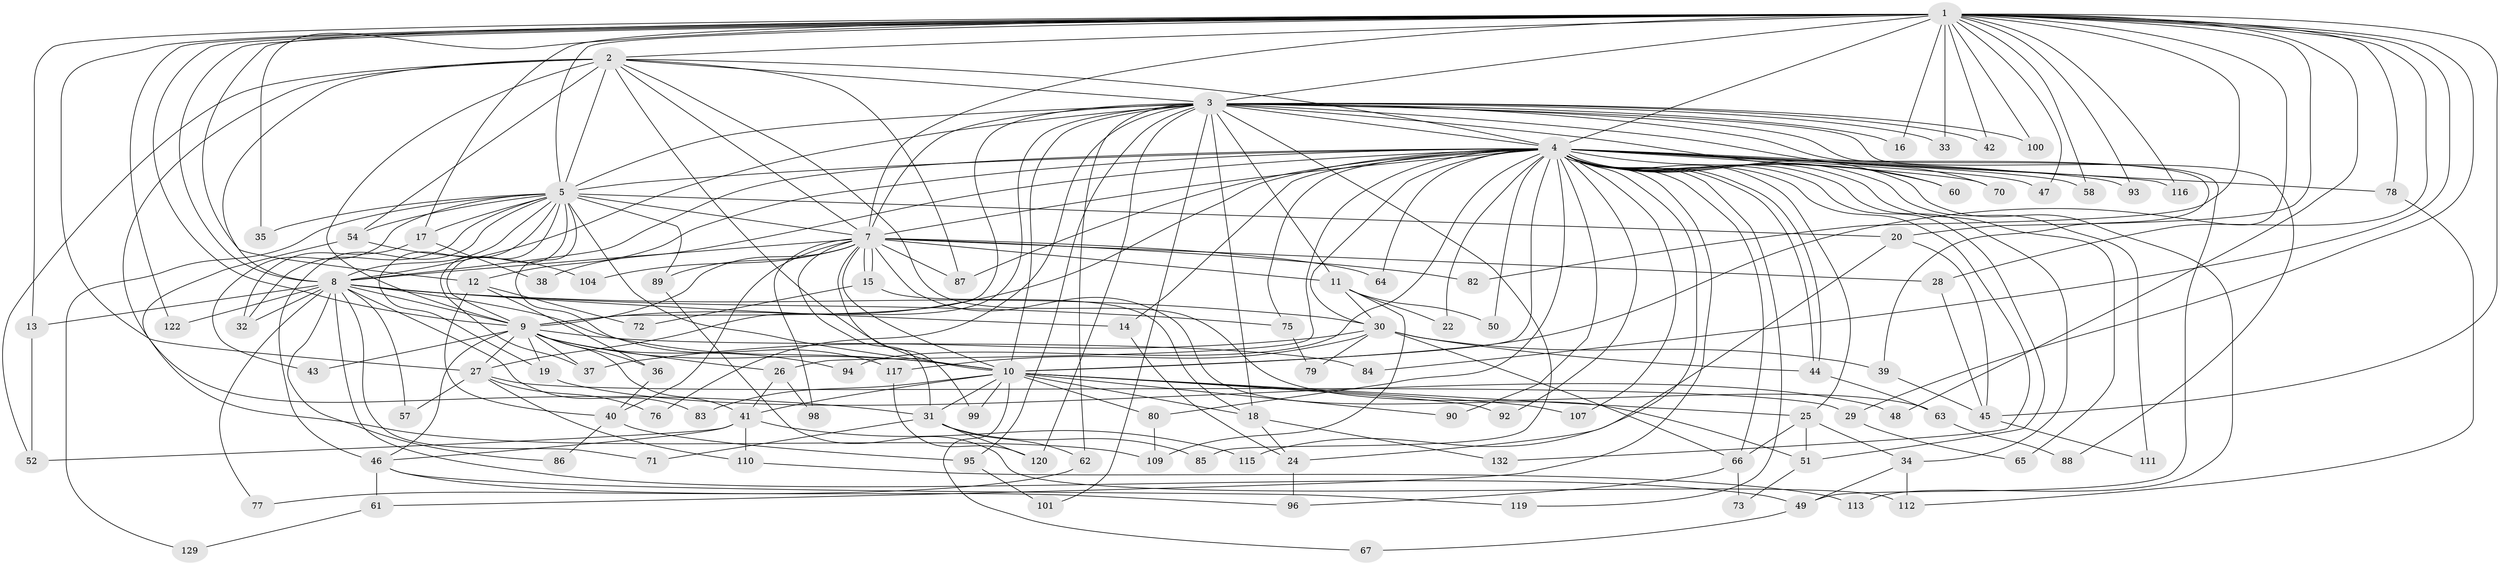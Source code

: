// original degree distribution, {31: 0.007575757575757576, 14: 0.007575757575757576, 27: 0.007575757575757576, 32: 0.007575757575757576, 22: 0.007575757575757576, 24: 0.007575757575757576, 25: 0.007575757575757576, 19: 0.015151515151515152, 20: 0.007575757575757576, 6: 0.030303030303030304, 5: 0.05303030303030303, 3: 0.24242424242424243, 2: 0.5075757575757576, 4: 0.07575757575757576, 9: 0.007575757575757576, 7: 0.007575757575757576}
// Generated by graph-tools (version 1.1) at 2025/11/02/27/25 16:11:02]
// undirected, 103 vertices, 246 edges
graph export_dot {
graph [start="1"]
  node [color=gray90,style=filled];
  1 [super="+91"];
  2 [super="+23"];
  3 [super="+124"];
  4 [super="+6"];
  5 [super="+121"];
  7 [super="+59"];
  8 [super="+69"];
  9 [super="+55"];
  10 [super="+21"];
  11;
  12;
  13;
  14;
  15;
  16;
  17 [super="+74"];
  18;
  19;
  20 [super="+103"];
  22;
  24 [super="+105"];
  25 [super="+106"];
  26;
  27 [super="+53"];
  28;
  29;
  30;
  31 [super="+56"];
  32;
  33;
  34 [super="+97"];
  35;
  36 [super="+131"];
  37 [super="+130"];
  38;
  39;
  40;
  41 [super="+114"];
  42;
  43;
  44 [super="+81"];
  45 [super="+102"];
  46;
  47;
  48;
  49 [super="+128"];
  50;
  51;
  52 [super="+123"];
  54;
  57;
  58;
  60;
  61;
  62;
  63;
  64;
  65;
  66 [super="+68"];
  67;
  70;
  71;
  72;
  73;
  75;
  76;
  77;
  78;
  79;
  80 [super="+127"];
  82;
  83;
  84;
  85;
  86;
  87 [super="+108"];
  88;
  89;
  90;
  92;
  93;
  94;
  95;
  96 [super="+118"];
  98;
  99;
  100;
  101;
  104;
  107;
  109;
  110;
  111;
  112 [super="+125"];
  113;
  115;
  116;
  117;
  119;
  120 [super="+126"];
  122;
  129;
  132;
  1 -- 2;
  1 -- 3;
  1 -- 4 [weight=2];
  1 -- 5;
  1 -- 7;
  1 -- 8;
  1 -- 9;
  1 -- 10;
  1 -- 12;
  1 -- 13;
  1 -- 16;
  1 -- 17;
  1 -- 20;
  1 -- 27;
  1 -- 28;
  1 -- 29;
  1 -- 33;
  1 -- 35;
  1 -- 42;
  1 -- 45;
  1 -- 47;
  1 -- 48;
  1 -- 58;
  1 -- 82;
  1 -- 84;
  1 -- 93;
  1 -- 100;
  1 -- 116;
  1 -- 122;
  1 -- 78;
  2 -- 3;
  2 -- 4 [weight=2];
  2 -- 5;
  2 -- 7;
  2 -- 8;
  2 -- 9 [weight=2];
  2 -- 10;
  2 -- 52;
  2 -- 54;
  2 -- 63;
  2 -- 31;
  2 -- 87;
  3 -- 4 [weight=2];
  3 -- 5;
  3 -- 7;
  3 -- 8;
  3 -- 9;
  3 -- 10;
  3 -- 11;
  3 -- 16;
  3 -- 27;
  3 -- 33;
  3 -- 39;
  3 -- 42;
  3 -- 60;
  3 -- 62;
  3 -- 70;
  3 -- 76;
  3 -- 85;
  3 -- 88;
  3 -- 95;
  3 -- 100;
  3 -- 101;
  3 -- 120;
  3 -- 18;
  3 -- 49;
  4 -- 5 [weight=2];
  4 -- 7 [weight=2];
  4 -- 8 [weight=2];
  4 -- 9 [weight=2];
  4 -- 10 [weight=3];
  4 -- 12;
  4 -- 14;
  4 -- 26;
  4 -- 30;
  4 -- 38;
  4 -- 44;
  4 -- 44;
  4 -- 50;
  4 -- 61;
  4 -- 64;
  4 -- 65;
  4 -- 66;
  4 -- 80;
  4 -- 87;
  4 -- 90;
  4 -- 92;
  4 -- 93;
  4 -- 94;
  4 -- 107;
  4 -- 113;
  4 -- 116;
  4 -- 132;
  4 -- 70;
  4 -- 75;
  4 -- 78;
  4 -- 22;
  4 -- 24;
  4 -- 25;
  4 -- 34 [weight=2];
  4 -- 47;
  4 -- 111;
  4 -- 51;
  4 -- 119;
  4 -- 58;
  4 -- 60;
  5 -- 7 [weight=2];
  5 -- 8;
  5 -- 9;
  5 -- 10;
  5 -- 17;
  5 -- 19;
  5 -- 20;
  5 -- 32;
  5 -- 35;
  5 -- 43;
  5 -- 46;
  5 -- 54;
  5 -- 89;
  5 -- 117;
  5 -- 129;
  5 -- 37;
  7 -- 8;
  7 -- 9;
  7 -- 10;
  7 -- 11;
  7 -- 15 [weight=2];
  7 -- 15;
  7 -- 28;
  7 -- 40;
  7 -- 51;
  7 -- 64;
  7 -- 82;
  7 -- 87;
  7 -- 89;
  7 -- 98;
  7 -- 99;
  7 -- 104;
  7 -- 31;
  8 -- 9;
  8 -- 10;
  8 -- 13;
  8 -- 14;
  8 -- 32;
  8 -- 49;
  8 -- 57;
  8 -- 75;
  8 -- 83;
  8 -- 86;
  8 -- 122;
  8 -- 77;
  8 -- 30;
  8 -- 71;
  9 -- 10;
  9 -- 19;
  9 -- 26;
  9 -- 36;
  9 -- 37;
  9 -- 43;
  9 -- 94;
  9 -- 84;
  9 -- 46;
  9 -- 27;
  9 -- 41;
  10 -- 18;
  10 -- 31;
  10 -- 41;
  10 -- 67;
  10 -- 80;
  10 -- 83;
  10 -- 90;
  10 -- 92;
  10 -- 99;
  10 -- 107;
  10 -- 25;
  11 -- 22;
  11 -- 30;
  11 -- 50;
  11 -- 109;
  12 -- 36;
  12 -- 40;
  12 -- 72;
  13 -- 52;
  14 -- 24;
  15 -- 18;
  15 -- 72;
  17 -- 38;
  17 -- 32;
  18 -- 132;
  18 -- 24;
  19 -- 48;
  20 -- 115;
  20 -- 45;
  24 -- 96;
  25 -- 34;
  25 -- 51;
  25 -- 66;
  26 -- 41;
  26 -- 98;
  27 -- 29;
  27 -- 76;
  27 -- 110;
  27 -- 57;
  28 -- 45;
  29 -- 65;
  30 -- 37;
  30 -- 39;
  30 -- 66;
  30 -- 79;
  30 -- 117;
  30 -- 44;
  31 -- 62;
  31 -- 85;
  31 -- 120;
  31 -- 71;
  34 -- 49;
  34 -- 112;
  36 -- 40;
  39 -- 45;
  40 -- 86;
  40 -- 95;
  41 -- 46;
  41 -- 110;
  41 -- 115;
  41 -- 52;
  44 -- 63;
  45 -- 111;
  46 -- 61;
  46 -- 96;
  46 -- 119;
  49 -- 67;
  51 -- 73;
  54 -- 104;
  54 -- 109;
  61 -- 129;
  62 -- 77;
  63 -- 88;
  66 -- 96;
  66 -- 73;
  75 -- 79;
  78 -- 112;
  80 -- 109;
  89 -- 112;
  95 -- 101;
  110 -- 113;
  117 -- 120;
}
